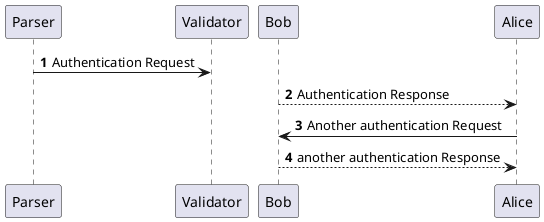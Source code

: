 @startuml
'https://plantuml.com/sequence-diagram

autonumber

Parser -> Validator: Authentication Request
Bob --> Alice: Authentication Response

Alice -> Bob: Another authentication Request
Alice <-- Bob: another authentication Response
@enduml